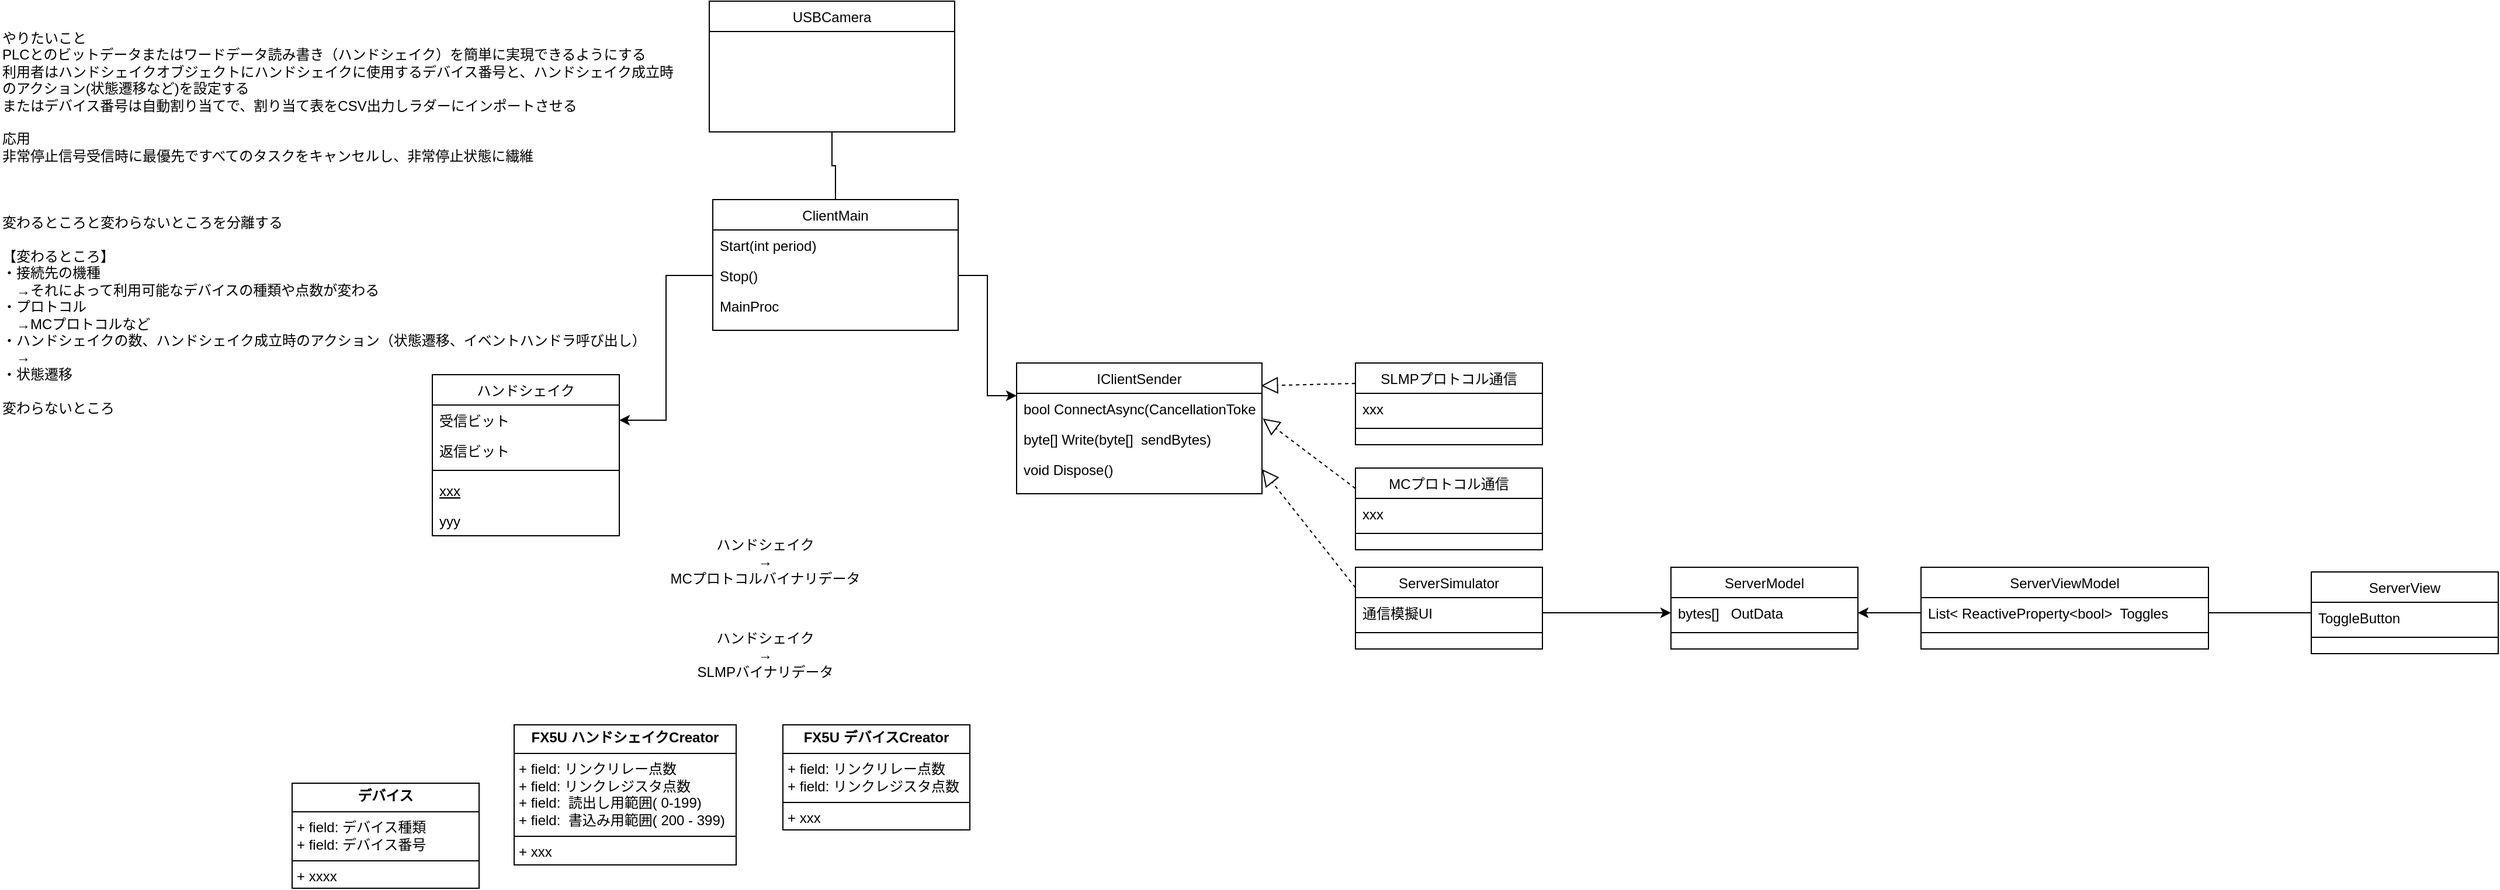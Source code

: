 <mxfile version="24.6.1" type="device" pages="2">
  <diagram id="C5RBs43oDa-KdzZeNtuy" name="Page-1">
    <mxGraphModel dx="975" dy="678" grid="1" gridSize="10" guides="1" tooltips="1" connect="1" arrows="1" fold="1" page="1" pageScale="1" pageWidth="827" pageHeight="1169" math="0" shadow="0">
      <root>
        <mxCell id="WIyWlLk6GJQsqaUBKTNV-0" />
        <mxCell id="WIyWlLk6GJQsqaUBKTNV-1" parent="WIyWlLk6GJQsqaUBKTNV-0" />
        <mxCell id="zkfFHV4jXpPFQw0GAbJ--6" value="ハンドシェイク" style="swimlane;fontStyle=0;align=center;verticalAlign=top;childLayout=stackLayout;horizontal=1;startSize=26;horizontalStack=0;resizeParent=1;resizeLast=0;collapsible=1;marginBottom=0;rounded=0;shadow=0;strokeWidth=1;" parent="WIyWlLk6GJQsqaUBKTNV-1" vertex="1">
          <mxGeometry x="380" y="330" width="160" height="138" as="geometry">
            <mxRectangle x="130" y="380" width="160" height="26" as="alternateBounds" />
          </mxGeometry>
        </mxCell>
        <mxCell id="zkfFHV4jXpPFQw0GAbJ--7" value="受信ビット" style="text;align=left;verticalAlign=top;spacingLeft=4;spacingRight=4;overflow=hidden;rotatable=0;points=[[0,0.5],[1,0.5]];portConstraint=eastwest;" parent="zkfFHV4jXpPFQw0GAbJ--6" vertex="1">
          <mxGeometry y="26" width="160" height="26" as="geometry" />
        </mxCell>
        <mxCell id="zkfFHV4jXpPFQw0GAbJ--8" value="返信ビット" style="text;align=left;verticalAlign=top;spacingLeft=4;spacingRight=4;overflow=hidden;rotatable=0;points=[[0,0.5],[1,0.5]];portConstraint=eastwest;rounded=0;shadow=0;html=0;" parent="zkfFHV4jXpPFQw0GAbJ--6" vertex="1">
          <mxGeometry y="52" width="160" height="26" as="geometry" />
        </mxCell>
        <mxCell id="zkfFHV4jXpPFQw0GAbJ--9" value="" style="line;html=1;strokeWidth=1;align=left;verticalAlign=middle;spacingTop=-1;spacingLeft=3;spacingRight=3;rotatable=0;labelPosition=right;points=[];portConstraint=eastwest;" parent="zkfFHV4jXpPFQw0GAbJ--6" vertex="1">
          <mxGeometry y="78" width="160" height="8" as="geometry" />
        </mxCell>
        <mxCell id="zkfFHV4jXpPFQw0GAbJ--10" value="xxx" style="text;align=left;verticalAlign=top;spacingLeft=4;spacingRight=4;overflow=hidden;rotatable=0;points=[[0,0.5],[1,0.5]];portConstraint=eastwest;fontStyle=4" parent="zkfFHV4jXpPFQw0GAbJ--6" vertex="1">
          <mxGeometry y="86" width="160" height="26" as="geometry" />
        </mxCell>
        <mxCell id="zkfFHV4jXpPFQw0GAbJ--11" value="yyy" style="text;align=left;verticalAlign=top;spacingLeft=4;spacingRight=4;overflow=hidden;rotatable=0;points=[[0,0.5],[1,0.5]];portConstraint=eastwest;" parent="zkfFHV4jXpPFQw0GAbJ--6" vertex="1">
          <mxGeometry y="112" width="160" height="26" as="geometry" />
        </mxCell>
        <mxCell id="zkfFHV4jXpPFQw0GAbJ--13" value="MCプロトコル通信" style="swimlane;fontStyle=0;align=center;verticalAlign=top;childLayout=stackLayout;horizontal=1;startSize=26;horizontalStack=0;resizeParent=1;resizeLast=0;collapsible=1;marginBottom=0;rounded=0;shadow=0;strokeWidth=1;" parent="WIyWlLk6GJQsqaUBKTNV-1" vertex="1">
          <mxGeometry x="1170" y="410" width="160" height="70" as="geometry">
            <mxRectangle x="340" y="380" width="170" height="26" as="alternateBounds" />
          </mxGeometry>
        </mxCell>
        <mxCell id="zkfFHV4jXpPFQw0GAbJ--14" value="xxx" style="text;align=left;verticalAlign=top;spacingLeft=4;spacingRight=4;overflow=hidden;rotatable=0;points=[[0,0.5],[1,0.5]];portConstraint=eastwest;" parent="zkfFHV4jXpPFQw0GAbJ--13" vertex="1">
          <mxGeometry y="26" width="160" height="26" as="geometry" />
        </mxCell>
        <mxCell id="zkfFHV4jXpPFQw0GAbJ--15" value="" style="line;html=1;strokeWidth=1;align=left;verticalAlign=middle;spacingTop=-1;spacingLeft=3;spacingRight=3;rotatable=0;labelPosition=right;points=[];portConstraint=eastwest;" parent="zkfFHV4jXpPFQw0GAbJ--13" vertex="1">
          <mxGeometry y="52" width="160" height="8" as="geometry" />
        </mxCell>
        <mxCell id="940_Omwv63jLbmogFnYa-0" value="&lt;div&gt;やりたいこと&lt;/div&gt;&lt;div&gt;PLCとのビットデータまたはワードデータ読み書き（ハンドシェイク）を簡単に実現できるようにする&lt;/div&gt;&lt;div&gt;利用者はハンドシェイクオブジェクトにハンドシェイクに使用するデバイス番号と、ハンドシェイク成立時のアクション(状態遷移など)を設定する&lt;/div&gt;&lt;div&gt;またはデバイス番号は自動割り当てで、割り当て表をCSV出力しラダーにインポートさせる&lt;/div&gt;&lt;div&gt;&lt;br&gt;&lt;/div&gt;&lt;div&gt;応用&lt;/div&gt;&lt;div&gt;非常停止信号受信時に最優先ですべてのタスクをキャンセルし、非常停止状態に繊維&lt;/div&gt;&lt;div&gt;&lt;br&gt;&lt;/div&gt;&lt;div&gt;&lt;br&gt;&lt;/div&gt;&lt;div&gt;&lt;br&gt;&lt;/div&gt;変わるところと&lt;span style=&quot;background-color: initial;&quot;&gt;変わらないところを分離する&lt;/span&gt;&lt;div&gt;&lt;br&gt;&lt;/div&gt;&lt;div&gt;【変わるところ&lt;span style=&quot;background-color: initial;&quot;&gt;】&lt;/span&gt;&lt;/div&gt;&lt;div&gt;・接続先の機種&lt;/div&gt;&lt;div&gt;　→それによって利用可能なデバイスの種類や点数が変わる&lt;/div&gt;&lt;div&gt;・プロトコル&lt;/div&gt;&lt;div&gt;　→MCプロトコルなど&lt;/div&gt;&lt;div&gt;・ハンドシェイクの数、ハンドシェイク成立時のアクション（状態遷移、イベントハンドラ呼び出し）&lt;/div&gt;&lt;div&gt;　→&lt;/div&gt;&lt;div&gt;・状態遷移&lt;/div&gt;&lt;div&gt;&lt;br&gt;&lt;/div&gt;&lt;div&gt;変わらないところ&lt;/div&gt;" style="text;html=1;align=left;verticalAlign=middle;whiteSpace=wrap;rounded=0;" parent="WIyWlLk6GJQsqaUBKTNV-1" vertex="1">
          <mxGeometry x="10" y="30" width="580" height="340" as="geometry" />
        </mxCell>
        <mxCell id="940_Omwv63jLbmogFnYa-1" value="ハンドシェイク&lt;div&gt;→&lt;/div&gt;&lt;div&gt;MCプロトコルバイナリデータ&lt;/div&gt;" style="text;html=1;align=center;verticalAlign=middle;whiteSpace=wrap;rounded=0;" parent="WIyWlLk6GJQsqaUBKTNV-1" vertex="1">
          <mxGeometry x="530" y="450" width="270" height="80" as="geometry" />
        </mxCell>
        <mxCell id="940_Omwv63jLbmogFnYa-3" value="SLMPプロトコル通信" style="swimlane;fontStyle=0;align=center;verticalAlign=top;childLayout=stackLayout;horizontal=1;startSize=26;horizontalStack=0;resizeParent=1;resizeLast=0;collapsible=1;marginBottom=0;rounded=0;shadow=0;strokeWidth=1;" parent="WIyWlLk6GJQsqaUBKTNV-1" vertex="1">
          <mxGeometry x="1170" y="320" width="160" height="70" as="geometry">
            <mxRectangle x="340" y="380" width="170" height="26" as="alternateBounds" />
          </mxGeometry>
        </mxCell>
        <mxCell id="940_Omwv63jLbmogFnYa-4" value="xxx" style="text;align=left;verticalAlign=top;spacingLeft=4;spacingRight=4;overflow=hidden;rotatable=0;points=[[0,0.5],[1,0.5]];portConstraint=eastwest;" parent="940_Omwv63jLbmogFnYa-3" vertex="1">
          <mxGeometry y="26" width="160" height="26" as="geometry" />
        </mxCell>
        <mxCell id="940_Omwv63jLbmogFnYa-5" value="" style="line;html=1;strokeWidth=1;align=left;verticalAlign=middle;spacingTop=-1;spacingLeft=3;spacingRight=3;rotatable=0;labelPosition=right;points=[];portConstraint=eastwest;" parent="940_Omwv63jLbmogFnYa-3" vertex="1">
          <mxGeometry y="52" width="160" height="8" as="geometry" />
        </mxCell>
        <mxCell id="940_Omwv63jLbmogFnYa-6" value="ハンドシェイク&lt;div&gt;→&lt;/div&gt;&lt;div&gt;SLMPバイナリデータ&lt;/div&gt;" style="text;html=1;align=center;verticalAlign=middle;whiteSpace=wrap;rounded=0;" parent="WIyWlLk6GJQsqaUBKTNV-1" vertex="1">
          <mxGeometry x="530" y="530" width="270" height="80" as="geometry" />
        </mxCell>
        <mxCell id="940_Omwv63jLbmogFnYa-7" value="&lt;p style=&quot;margin:0px;margin-top:4px;text-align:center;&quot;&gt;&lt;b&gt;デバイス&lt;/b&gt;&lt;/p&gt;&lt;hr size=&quot;1&quot; style=&quot;border-style:solid;&quot;&gt;&lt;p style=&quot;margin:0px;margin-left:4px;&quot;&gt;+ field: デバイス種類&lt;/p&gt;&lt;p style=&quot;margin:0px;margin-left:4px;&quot;&gt;+ field: デバイス番号&lt;/p&gt;&lt;hr size=&quot;1&quot; style=&quot;border-style:solid;&quot;&gt;&lt;p style=&quot;margin:0px;margin-left:4px;&quot;&gt;+ xxxx&lt;/p&gt;" style="verticalAlign=top;align=left;overflow=fill;html=1;whiteSpace=wrap;" parent="WIyWlLk6GJQsqaUBKTNV-1" vertex="1">
          <mxGeometry x="260" y="680" width="160" height="90" as="geometry" />
        </mxCell>
        <mxCell id="940_Omwv63jLbmogFnYa-8" value="&lt;p style=&quot;margin:0px;margin-top:4px;text-align:center;&quot;&gt;&lt;b&gt;FX5U デバイスCreator&lt;/b&gt;&lt;/p&gt;&lt;hr size=&quot;1&quot; style=&quot;border-style:solid;&quot;&gt;&lt;p style=&quot;margin:0px;margin-left:4px;&quot;&gt;+ field: リンクリレー点数&lt;/p&gt;&lt;p style=&quot;margin:0px;margin-left:4px;&quot;&gt;+ field: リンクレジスタ点数&lt;/p&gt;&lt;hr size=&quot;1&quot; style=&quot;border-style:solid;&quot;&gt;&lt;p style=&quot;margin:0px;margin-left:4px;&quot;&gt;+ xxx&lt;/p&gt;" style="verticalAlign=top;align=left;overflow=fill;html=1;whiteSpace=wrap;" parent="WIyWlLk6GJQsqaUBKTNV-1" vertex="1">
          <mxGeometry x="680" y="630" width="160" height="90" as="geometry" />
        </mxCell>
        <mxCell id="940_Omwv63jLbmogFnYa-9" value="&lt;p style=&quot;margin:0px;margin-top:4px;text-align:center;&quot;&gt;&lt;b&gt;FX5U ハンドシェイクCreator&lt;/b&gt;&lt;/p&gt;&lt;hr size=&quot;1&quot; style=&quot;border-style:solid;&quot;&gt;&lt;p style=&quot;margin:0px;margin-left:4px;&quot;&gt;+ field: リンクリレー点数&lt;/p&gt;&lt;p style=&quot;margin:0px;margin-left:4px;&quot;&gt;+ field: リンクレジスタ点数&lt;/p&gt;&lt;p style=&quot;margin:0px;margin-left:4px;&quot;&gt;+ field:&amp;nbsp; 読出し用範囲( 0-199)&lt;/p&gt;&lt;p style=&quot;margin:0px;margin-left:4px;&quot;&gt;+ field:&amp;nbsp; 書込み用範囲( 200 - 399)&lt;/p&gt;&lt;hr size=&quot;1&quot; style=&quot;border-style:solid;&quot;&gt;&lt;p style=&quot;margin:0px;margin-left:4px;&quot;&gt;+ xxx&lt;/p&gt;" style="verticalAlign=top;align=left;overflow=fill;html=1;whiteSpace=wrap;" parent="WIyWlLk6GJQsqaUBKTNV-1" vertex="1">
          <mxGeometry x="450" y="630" width="190" height="120" as="geometry" />
        </mxCell>
        <mxCell id="Q3cwrH-sqC-1y1FqH4E7-0" value="ServerSimulator" style="swimlane;fontStyle=0;align=center;verticalAlign=top;childLayout=stackLayout;horizontal=1;startSize=26;horizontalStack=0;resizeParent=1;resizeLast=0;collapsible=1;marginBottom=0;rounded=0;shadow=0;strokeWidth=1;" parent="WIyWlLk6GJQsqaUBKTNV-1" vertex="1">
          <mxGeometry x="1170" y="495" width="160" height="70" as="geometry">
            <mxRectangle x="340" y="380" width="170" height="26" as="alternateBounds" />
          </mxGeometry>
        </mxCell>
        <mxCell id="Q3cwrH-sqC-1y1FqH4E7-1" value="通信模擬UI" style="text;align=left;verticalAlign=top;spacingLeft=4;spacingRight=4;overflow=hidden;rotatable=0;points=[[0,0.5],[1,0.5]];portConstraint=eastwest;" parent="Q3cwrH-sqC-1y1FqH4E7-0" vertex="1">
          <mxGeometry y="26" width="160" height="26" as="geometry" />
        </mxCell>
        <mxCell id="Q3cwrH-sqC-1y1FqH4E7-2" value="" style="line;html=1;strokeWidth=1;align=left;verticalAlign=middle;spacingTop=-1;spacingLeft=3;spacingRight=3;rotatable=0;labelPosition=right;points=[];portConstraint=eastwest;" parent="Q3cwrH-sqC-1y1FqH4E7-0" vertex="1">
          <mxGeometry y="52" width="160" height="8" as="geometry" />
        </mxCell>
        <mxCell id="Q3cwrH-sqC-1y1FqH4E7-3" value="IClientSender" style="swimlane;fontStyle=0;align=center;verticalAlign=top;childLayout=stackLayout;horizontal=1;startSize=26;horizontalStack=0;resizeParent=1;resizeLast=0;collapsible=1;marginBottom=0;rounded=0;shadow=0;strokeWidth=1;" parent="WIyWlLk6GJQsqaUBKTNV-1" vertex="1">
          <mxGeometry x="880" y="320" width="210" height="112" as="geometry">
            <mxRectangle x="340" y="380" width="170" height="26" as="alternateBounds" />
          </mxGeometry>
        </mxCell>
        <mxCell id="Q3cwrH-sqC-1y1FqH4E7-4" value="bool ConnectAsync(CancellationToken token)" style="text;align=left;verticalAlign=top;spacingLeft=4;spacingRight=4;overflow=hidden;rotatable=0;points=[[0,0.5],[1,0.5]];portConstraint=eastwest;" parent="Q3cwrH-sqC-1y1FqH4E7-3" vertex="1">
          <mxGeometry y="26" width="210" height="26" as="geometry" />
        </mxCell>
        <mxCell id="Q3cwrH-sqC-1y1FqH4E7-7" value="byte[] Write(byte[]  sendBytes)" style="text;align=left;verticalAlign=top;spacingLeft=4;spacingRight=4;overflow=hidden;rotatable=0;points=[[0,0.5],[1,0.5]];portConstraint=eastwest;" parent="Q3cwrH-sqC-1y1FqH4E7-3" vertex="1">
          <mxGeometry y="52" width="210" height="26" as="geometry" />
        </mxCell>
        <mxCell id="Q3cwrH-sqC-1y1FqH4E7-6" value="void Dispose()" style="text;align=left;verticalAlign=top;spacingLeft=4;spacingRight=4;overflow=hidden;rotatable=0;points=[[0,0.5],[1,0.5]];portConstraint=eastwest;" parent="Q3cwrH-sqC-1y1FqH4E7-3" vertex="1">
          <mxGeometry y="78" width="210" height="26" as="geometry" />
        </mxCell>
        <mxCell id="Q3cwrH-sqC-1y1FqH4E7-8" value="" style="endArrow=block;dashed=1;endFill=0;endSize=12;html=1;rounded=0;exitX=0;exitY=0.25;exitDx=0;exitDy=0;entryX=0.996;entryY=0.174;entryDx=0;entryDy=0;entryPerimeter=0;" parent="WIyWlLk6GJQsqaUBKTNV-1" source="940_Omwv63jLbmogFnYa-3" target="Q3cwrH-sqC-1y1FqH4E7-3" edge="1">
          <mxGeometry width="160" relative="1" as="geometry">
            <mxPoint x="1140" y="510" as="sourcePoint" />
            <mxPoint x="1300" y="510" as="targetPoint" />
          </mxGeometry>
        </mxCell>
        <mxCell id="Q3cwrH-sqC-1y1FqH4E7-9" value="" style="endArrow=block;dashed=1;endFill=0;endSize=12;html=1;rounded=0;exitX=0;exitY=0.25;exitDx=0;exitDy=0;entryX=1.003;entryY=0.831;entryDx=0;entryDy=0;entryPerimeter=0;" parent="WIyWlLk6GJQsqaUBKTNV-1" source="zkfFHV4jXpPFQw0GAbJ--13" target="Q3cwrH-sqC-1y1FqH4E7-4" edge="1">
          <mxGeometry width="160" relative="1" as="geometry">
            <mxPoint x="1180" y="348" as="sourcePoint" />
            <mxPoint x="1099" y="349" as="targetPoint" />
          </mxGeometry>
        </mxCell>
        <mxCell id="Q3cwrH-sqC-1y1FqH4E7-10" value="" style="endArrow=block;dashed=1;endFill=0;endSize=12;html=1;rounded=0;exitX=0;exitY=0.25;exitDx=0;exitDy=0;entryX=1;entryY=0.5;entryDx=0;entryDy=0;" parent="WIyWlLk6GJQsqaUBKTNV-1" source="Q3cwrH-sqC-1y1FqH4E7-0" target="Q3cwrH-sqC-1y1FqH4E7-6" edge="1">
          <mxGeometry width="160" relative="1" as="geometry">
            <mxPoint x="1180" y="438" as="sourcePoint" />
            <mxPoint x="1101" y="378" as="targetPoint" />
          </mxGeometry>
        </mxCell>
        <mxCell id="Q3cwrH-sqC-1y1FqH4E7-11" value="ServerModel" style="swimlane;fontStyle=0;align=center;verticalAlign=top;childLayout=stackLayout;horizontal=1;startSize=26;horizontalStack=0;resizeParent=1;resizeLast=0;collapsible=1;marginBottom=0;rounded=0;shadow=0;strokeWidth=1;" parent="WIyWlLk6GJQsqaUBKTNV-1" vertex="1">
          <mxGeometry x="1440" y="495" width="160" height="70" as="geometry">
            <mxRectangle x="340" y="380" width="170" height="26" as="alternateBounds" />
          </mxGeometry>
        </mxCell>
        <mxCell id="Q3cwrH-sqC-1y1FqH4E7-12" value="bytes[]   OutData" style="text;align=left;verticalAlign=top;spacingLeft=4;spacingRight=4;overflow=hidden;rotatable=0;points=[[0,0.5],[1,0.5]];portConstraint=eastwest;" parent="Q3cwrH-sqC-1y1FqH4E7-11" vertex="1">
          <mxGeometry y="26" width="160" height="26" as="geometry" />
        </mxCell>
        <mxCell id="Q3cwrH-sqC-1y1FqH4E7-13" value="" style="line;html=1;strokeWidth=1;align=left;verticalAlign=middle;spacingTop=-1;spacingLeft=3;spacingRight=3;rotatable=0;labelPosition=right;points=[];portConstraint=eastwest;" parent="Q3cwrH-sqC-1y1FqH4E7-11" vertex="1">
          <mxGeometry y="52" width="160" height="8" as="geometry" />
        </mxCell>
        <mxCell id="Q3cwrH-sqC-1y1FqH4E7-14" style="edgeStyle=orthogonalEdgeStyle;rounded=0;orthogonalLoop=1;jettySize=auto;html=1;exitX=1;exitY=0.5;exitDx=0;exitDy=0;entryX=0;entryY=0.5;entryDx=0;entryDy=0;" parent="WIyWlLk6GJQsqaUBKTNV-1" source="Q3cwrH-sqC-1y1FqH4E7-1" target="Q3cwrH-sqC-1y1FqH4E7-12" edge="1">
          <mxGeometry relative="1" as="geometry" />
        </mxCell>
        <mxCell id="Q3cwrH-sqC-1y1FqH4E7-15" value="ServerViewModel" style="swimlane;fontStyle=0;align=center;verticalAlign=top;childLayout=stackLayout;horizontal=1;startSize=26;horizontalStack=0;resizeParent=1;resizeLast=0;collapsible=1;marginBottom=0;rounded=0;shadow=0;strokeWidth=1;" parent="WIyWlLk6GJQsqaUBKTNV-1" vertex="1">
          <mxGeometry x="1654" y="495" width="246" height="70" as="geometry">
            <mxRectangle x="340" y="380" width="170" height="26" as="alternateBounds" />
          </mxGeometry>
        </mxCell>
        <mxCell id="Q3cwrH-sqC-1y1FqH4E7-16" value="List&lt; ReactiveProperty&lt;bool&gt;  Toggles" style="text;align=left;verticalAlign=top;spacingLeft=4;spacingRight=4;overflow=hidden;rotatable=0;points=[[0,0.5],[1,0.5]];portConstraint=eastwest;" parent="Q3cwrH-sqC-1y1FqH4E7-15" vertex="1">
          <mxGeometry y="26" width="246" height="26" as="geometry" />
        </mxCell>
        <mxCell id="Q3cwrH-sqC-1y1FqH4E7-17" value="" style="line;html=1;strokeWidth=1;align=left;verticalAlign=middle;spacingTop=-1;spacingLeft=3;spacingRight=3;rotatable=0;labelPosition=right;points=[];portConstraint=eastwest;" parent="Q3cwrH-sqC-1y1FqH4E7-15" vertex="1">
          <mxGeometry y="52" width="246" height="8" as="geometry" />
        </mxCell>
        <mxCell id="Q3cwrH-sqC-1y1FqH4E7-18" style="edgeStyle=orthogonalEdgeStyle;rounded=0;orthogonalLoop=1;jettySize=auto;html=1;exitX=0;exitY=0.5;exitDx=0;exitDy=0;entryX=1;entryY=0.5;entryDx=0;entryDy=0;" parent="WIyWlLk6GJQsqaUBKTNV-1" source="Q3cwrH-sqC-1y1FqH4E7-16" target="Q3cwrH-sqC-1y1FqH4E7-12" edge="1">
          <mxGeometry relative="1" as="geometry" />
        </mxCell>
        <mxCell id="Q3cwrH-sqC-1y1FqH4E7-19" value="ServerView" style="swimlane;fontStyle=0;align=center;verticalAlign=top;childLayout=stackLayout;horizontal=1;startSize=26;horizontalStack=0;resizeParent=1;resizeLast=0;collapsible=1;marginBottom=0;rounded=0;shadow=0;strokeWidth=1;" parent="WIyWlLk6GJQsqaUBKTNV-1" vertex="1">
          <mxGeometry x="1988" y="499" width="160" height="70" as="geometry">
            <mxRectangle x="340" y="380" width="170" height="26" as="alternateBounds" />
          </mxGeometry>
        </mxCell>
        <mxCell id="Q3cwrH-sqC-1y1FqH4E7-20" value="ToggleButton" style="text;align=left;verticalAlign=top;spacingLeft=4;spacingRight=4;overflow=hidden;rotatable=0;points=[[0,0.5],[1,0.5]];portConstraint=eastwest;" parent="Q3cwrH-sqC-1y1FqH4E7-19" vertex="1">
          <mxGeometry y="26" width="160" height="26" as="geometry" />
        </mxCell>
        <mxCell id="Q3cwrH-sqC-1y1FqH4E7-21" value="" style="line;html=1;strokeWidth=1;align=left;verticalAlign=middle;spacingTop=-1;spacingLeft=3;spacingRight=3;rotatable=0;labelPosition=right;points=[];portConstraint=eastwest;" parent="Q3cwrH-sqC-1y1FqH4E7-19" vertex="1">
          <mxGeometry y="52" width="160" height="8" as="geometry" />
        </mxCell>
        <mxCell id="Q3cwrH-sqC-1y1FqH4E7-22" style="edgeStyle=orthogonalEdgeStyle;rounded=0;orthogonalLoop=1;jettySize=auto;html=1;exitX=1;exitY=0.5;exitDx=0;exitDy=0;entryX=0;entryY=0.5;entryDx=0;entryDy=0;endArrow=none;endFill=0;" parent="WIyWlLk6GJQsqaUBKTNV-1" source="Q3cwrH-sqC-1y1FqH4E7-16" target="Q3cwrH-sqC-1y1FqH4E7-19" edge="1">
          <mxGeometry relative="1" as="geometry" />
        </mxCell>
        <mxCell id="Q3cwrH-sqC-1y1FqH4E7-24" value="ClientMain" style="swimlane;fontStyle=0;align=center;verticalAlign=top;childLayout=stackLayout;horizontal=1;startSize=26;horizontalStack=0;resizeParent=1;resizeLast=0;collapsible=1;marginBottom=0;rounded=0;shadow=0;strokeWidth=1;" parent="WIyWlLk6GJQsqaUBKTNV-1" vertex="1">
          <mxGeometry x="620" y="180" width="210" height="112" as="geometry">
            <mxRectangle x="340" y="380" width="170" height="26" as="alternateBounds" />
          </mxGeometry>
        </mxCell>
        <mxCell id="Q3cwrH-sqC-1y1FqH4E7-25" value="Start(int period)" style="text;align=left;verticalAlign=top;spacingLeft=4;spacingRight=4;overflow=hidden;rotatable=0;points=[[0,0.5],[1,0.5]];portConstraint=eastwest;" parent="Q3cwrH-sqC-1y1FqH4E7-24" vertex="1">
          <mxGeometry y="26" width="210" height="26" as="geometry" />
        </mxCell>
        <mxCell id="Q3cwrH-sqC-1y1FqH4E7-26" value="Stop()" style="text;align=left;verticalAlign=top;spacingLeft=4;spacingRight=4;overflow=hidden;rotatable=0;points=[[0,0.5],[1,0.5]];portConstraint=eastwest;" parent="Q3cwrH-sqC-1y1FqH4E7-24" vertex="1">
          <mxGeometry y="52" width="210" height="26" as="geometry" />
        </mxCell>
        <mxCell id="Q3cwrH-sqC-1y1FqH4E7-27" value="MainProc" style="text;align=left;verticalAlign=top;spacingLeft=4;spacingRight=4;overflow=hidden;rotatable=0;points=[[0,0.5],[1,0.5]];portConstraint=eastwest;" parent="Q3cwrH-sqC-1y1FqH4E7-24" vertex="1">
          <mxGeometry y="78" width="210" height="26" as="geometry" />
        </mxCell>
        <mxCell id="Q3cwrH-sqC-1y1FqH4E7-28" style="edgeStyle=orthogonalEdgeStyle;rounded=0;orthogonalLoop=1;jettySize=auto;html=1;exitX=1;exitY=0.5;exitDx=0;exitDy=0;entryX=0;entryY=0.25;entryDx=0;entryDy=0;" parent="WIyWlLk6GJQsqaUBKTNV-1" source="Q3cwrH-sqC-1y1FqH4E7-26" target="Q3cwrH-sqC-1y1FqH4E7-3" edge="1">
          <mxGeometry relative="1" as="geometry" />
        </mxCell>
        <mxCell id="Q3cwrH-sqC-1y1FqH4E7-29" style="edgeStyle=orthogonalEdgeStyle;rounded=0;orthogonalLoop=1;jettySize=auto;html=1;exitX=0;exitY=0.5;exitDx=0;exitDy=0;entryX=1;entryY=0.5;entryDx=0;entryDy=0;" parent="WIyWlLk6GJQsqaUBKTNV-1" source="Q3cwrH-sqC-1y1FqH4E7-26" target="zkfFHV4jXpPFQw0GAbJ--7" edge="1">
          <mxGeometry relative="1" as="geometry" />
        </mxCell>
        <mxCell id="nE04bHkrnM4VlZtfCyTo-4" style="edgeStyle=orthogonalEdgeStyle;rounded=0;orthogonalLoop=1;jettySize=auto;html=1;exitX=0.5;exitY=1;exitDx=0;exitDy=0;entryX=0.5;entryY=0;entryDx=0;entryDy=0;endArrow=none;endFill=0;" edge="1" parent="WIyWlLk6GJQsqaUBKTNV-1" source="nE04bHkrnM4VlZtfCyTo-0" target="Q3cwrH-sqC-1y1FqH4E7-24">
          <mxGeometry relative="1" as="geometry" />
        </mxCell>
        <mxCell id="nE04bHkrnM4VlZtfCyTo-0" value="USBCamera" style="swimlane;fontStyle=0;align=center;verticalAlign=top;childLayout=stackLayout;horizontal=1;startSize=26;horizontalStack=0;resizeParent=1;resizeLast=0;collapsible=1;marginBottom=0;rounded=0;shadow=0;strokeWidth=1;" vertex="1" parent="WIyWlLk6GJQsqaUBKTNV-1">
          <mxGeometry x="617" y="10" width="210" height="112" as="geometry">
            <mxRectangle x="340" y="380" width="170" height="26" as="alternateBounds" />
          </mxGeometry>
        </mxCell>
      </root>
    </mxGraphModel>
  </diagram>
  <diagram id="rsllu01NHJ9RUXxJZeRF" name="ページ2">
    <mxGraphModel dx="794" dy="458" grid="1" gridSize="10" guides="1" tooltips="1" connect="1" arrows="1" fold="1" page="1" pageScale="1" pageWidth="827" pageHeight="1169" math="0" shadow="0">
      <root>
        <mxCell id="0" />
        <mxCell id="1" parent="0" />
        <mxCell id="x0DQnoa2NH1xkuh1wF-T-1" value="Text" style="text;html=1;align=center;verticalAlign=middle;whiteSpace=wrap;rounded=0;" vertex="1" parent="1">
          <mxGeometry x="30" y="60" width="60" height="30" as="geometry" />
        </mxCell>
      </root>
    </mxGraphModel>
  </diagram>
</mxfile>
